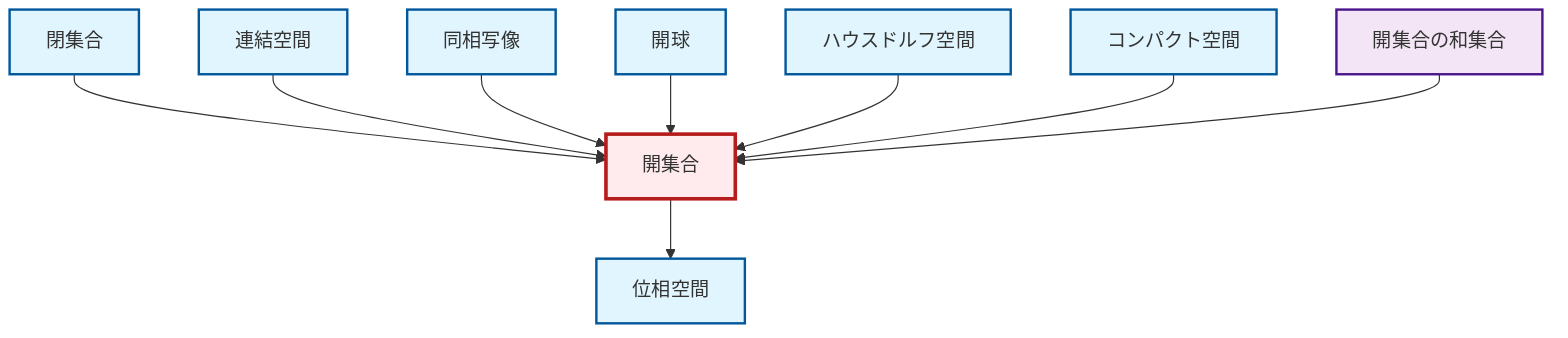 graph TD
    classDef definition fill:#e1f5fe,stroke:#01579b,stroke-width:2px
    classDef theorem fill:#f3e5f5,stroke:#4a148c,stroke-width:2px
    classDef axiom fill:#fff3e0,stroke:#e65100,stroke-width:2px
    classDef example fill:#e8f5e9,stroke:#1b5e20,stroke-width:2px
    classDef current fill:#ffebee,stroke:#b71c1c,stroke-width:3px
    def-open-set["開集合"]:::definition
    def-connected["連結空間"]:::definition
    def-topological-space["位相空間"]:::definition
    def-compact["コンパクト空間"]:::definition
    def-open-ball["開球"]:::definition
    thm-union-open-sets["開集合の和集合"]:::theorem
    def-hausdorff["ハウスドルフ空間"]:::definition
    def-closed-set["閉集合"]:::definition
    def-homeomorphism["同相写像"]:::definition
    def-open-set --> def-topological-space
    def-closed-set --> def-open-set
    def-connected --> def-open-set
    def-homeomorphism --> def-open-set
    def-open-ball --> def-open-set
    def-hausdorff --> def-open-set
    def-compact --> def-open-set
    thm-union-open-sets --> def-open-set
    class def-open-set current